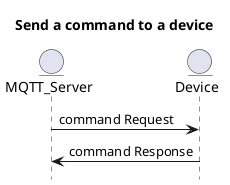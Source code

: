@startuml
hide footbox
title Send a command to a device
entity MQTT_Server
entity Device
MQTT_Server -> Device: command Request
Device -> MQTT_Server: command Response
@enduml